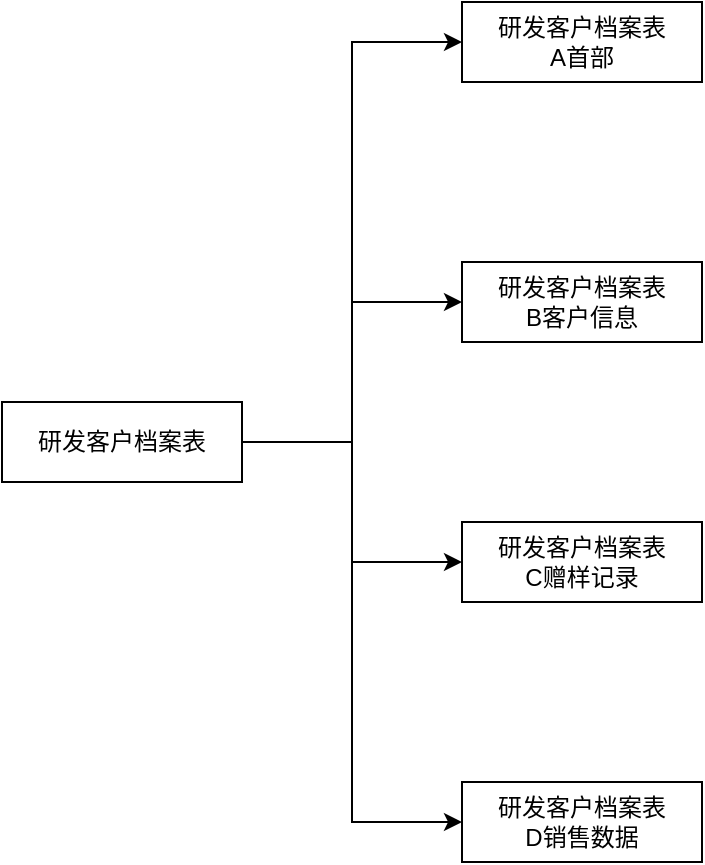 <mxfile version="21.3.6" type="github">
  <diagram name="第 1 页" id="wtgagdJtSoKvuOt7Ttd3">
    <mxGraphModel dx="1925" dy="538" grid="1" gridSize="10" guides="1" tooltips="1" connect="1" arrows="1" fold="1" page="1" pageScale="1" pageWidth="827" pageHeight="1169" math="0" shadow="0">
      <root>
        <mxCell id="0" />
        <mxCell id="1" parent="0" />
        <mxCell id="GBFQyCgQUCiWwmNUR8Ft-16" style="edgeStyle=orthogonalEdgeStyle;rounded=0;orthogonalLoop=1;jettySize=auto;html=1;exitX=1;exitY=0.5;exitDx=0;exitDy=0;entryX=0;entryY=0.5;entryDx=0;entryDy=0;" edge="1" parent="1" source="GBFQyCgQUCiWwmNUR8Ft-1" target="GBFQyCgQUCiWwmNUR8Ft-6">
          <mxGeometry relative="1" as="geometry" />
        </mxCell>
        <mxCell id="GBFQyCgQUCiWwmNUR8Ft-17" style="edgeStyle=orthogonalEdgeStyle;rounded=0;orthogonalLoop=1;jettySize=auto;html=1;exitX=1;exitY=0.5;exitDx=0;exitDy=0;entryX=0;entryY=0.5;entryDx=0;entryDy=0;" edge="1" parent="1" source="GBFQyCgQUCiWwmNUR8Ft-1" target="GBFQyCgQUCiWwmNUR8Ft-5">
          <mxGeometry relative="1" as="geometry" />
        </mxCell>
        <mxCell id="GBFQyCgQUCiWwmNUR8Ft-18" style="edgeStyle=orthogonalEdgeStyle;rounded=0;orthogonalLoop=1;jettySize=auto;html=1;exitX=1;exitY=0.5;exitDx=0;exitDy=0;entryX=0;entryY=0.5;entryDx=0;entryDy=0;" edge="1" parent="1" source="GBFQyCgQUCiWwmNUR8Ft-1" target="GBFQyCgQUCiWwmNUR8Ft-7">
          <mxGeometry relative="1" as="geometry" />
        </mxCell>
        <mxCell id="GBFQyCgQUCiWwmNUR8Ft-19" style="edgeStyle=orthogonalEdgeStyle;rounded=0;orthogonalLoop=1;jettySize=auto;html=1;exitX=1;exitY=0.5;exitDx=0;exitDy=0;entryX=0;entryY=0.5;entryDx=0;entryDy=0;" edge="1" parent="1" source="GBFQyCgQUCiWwmNUR8Ft-1" target="GBFQyCgQUCiWwmNUR8Ft-4">
          <mxGeometry relative="1" as="geometry" />
        </mxCell>
        <mxCell id="GBFQyCgQUCiWwmNUR8Ft-1" value="研发客户档案表" style="rounded=0;whiteSpace=wrap;html=1;" vertex="1" parent="1">
          <mxGeometry x="-180" y="280" width="120" height="40" as="geometry" />
        </mxCell>
        <mxCell id="GBFQyCgQUCiWwmNUR8Ft-4" value="研发客户档案表&lt;br&gt;D销售数据" style="rounded=0;whiteSpace=wrap;html=1;" vertex="1" parent="1">
          <mxGeometry x="50" y="470" width="120" height="40" as="geometry" />
        </mxCell>
        <mxCell id="GBFQyCgQUCiWwmNUR8Ft-5" value="研发客户档案表&lt;br&gt;C赠样记录" style="rounded=0;whiteSpace=wrap;html=1;" vertex="1" parent="1">
          <mxGeometry x="50" y="340" width="120" height="40" as="geometry" />
        </mxCell>
        <mxCell id="GBFQyCgQUCiWwmNUR8Ft-6" value="研发客户档案表&lt;br&gt;B客户信息" style="rounded=0;whiteSpace=wrap;html=1;" vertex="1" parent="1">
          <mxGeometry x="50" y="210" width="120" height="40" as="geometry" />
        </mxCell>
        <mxCell id="GBFQyCgQUCiWwmNUR8Ft-7" value="研发客户档案表&lt;br&gt;A首部" style="rounded=0;whiteSpace=wrap;html=1;" vertex="1" parent="1">
          <mxGeometry x="50" y="80" width="120" height="40" as="geometry" />
        </mxCell>
      </root>
    </mxGraphModel>
  </diagram>
</mxfile>
